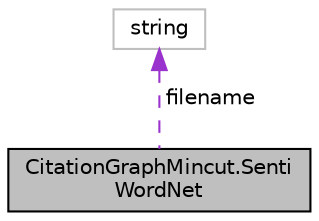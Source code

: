 digraph "CitationGraphMincut.SentiWordNet"
{
 // LATEX_PDF_SIZE
  edge [fontname="Helvetica",fontsize="10",labelfontname="Helvetica",labelfontsize="10"];
  node [fontname="Helvetica",fontsize="10",shape=record];
  Node1 [label="CitationGraphMincut.Senti\lWordNet",height=0.2,width=0.4,color="black", fillcolor="grey75", style="filled", fontcolor="black",tooltip=" "];
  Node2 -> Node1 [dir="back",color="darkorchid3",fontsize="10",style="dashed",label=" filename" ];
  Node2 [label="string",height=0.2,width=0.4,color="grey75", fillcolor="white", style="filled",tooltip=" "];
}
